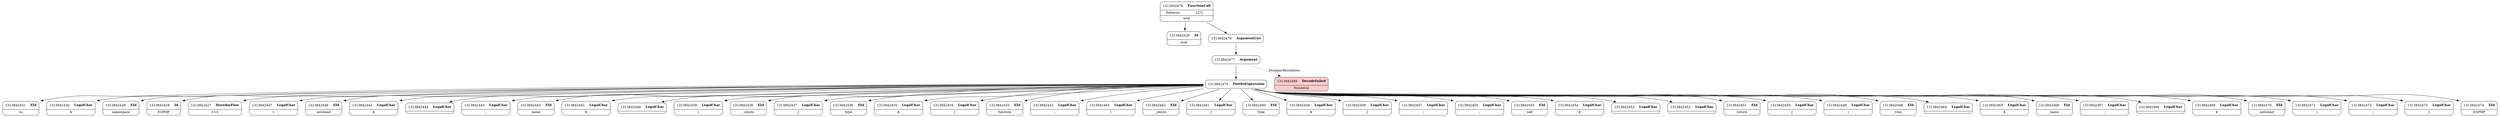 digraph ast {
node [shape=none];
1313842431 [label=<<TABLE border='1' cellspacing='0' cellpadding='10' style='rounded' ><TR><TD border='0'>1313842431</TD><TD border='0'><B>EId</B></TD></TR><HR/><TR><TD border='0' cellpadding='5' colspan='2'>ns</TD></TR></TABLE>>];
1313842430 [label=<<TABLE border='1' cellspacing='0' cellpadding='10' style='rounded' ><TR><TD border='0'>1313842430</TD><TD border='0'><B>LegalChar</B></TD></TR><HR/><TR><TD border='0' cellpadding='5' colspan='2'>$</TD></TR></TABLE>>];
1313842429 [label=<<TABLE border='1' cellspacing='0' cellpadding='10' style='rounded' ><TR><TD border='0'>1313842429</TD><TD border='0'><B>EId</B></TD></TR><HR/><TR><TD border='0' cellpadding='5' colspan='2'>namespace</TD></TR></TABLE>>];
1313842428 [label=<<TABLE border='1' cellspacing='0' cellpadding='10' style='rounded' ><TR><TD border='0'>1313842428</TD><TD border='0'><B>Id</B></TD></TR><HR/><TR><TD border='0' cellpadding='5' colspan='2'>EOPHP</TD></TR></TABLE>>];
1313842427 [label=<<TABLE border='1' cellspacing='0' cellpadding='10' style='rounded' ><TR><TD border='0'>1313842427</TD><TD border='0'><B>HeredocFlow</B></TD></TR><HR/><TR><TD border='0' cellpadding='5' colspan='2'>&lt;&lt;&lt;</TD></TR></TABLE>>];
1313842426 [label=<<TABLE border='1' cellspacing='0' cellpadding='10' style='rounded' ><TR><TD border='0'>1313842426</TD><TD border='0'><B>Id</B></TD></TR><HR/><TR><TD border='0' cellpadding='5' colspan='2'>eval</TD></TR></TABLE>>];
1313842447 [label=<<TABLE border='1' cellspacing='0' cellpadding='10' style='rounded' ><TR><TD border='0'>1313842447</TD><TD border='0'><B>LegalChar</B></TD></TR><HR/><TR><TD border='0' cellpadding='5' colspan='2'>=</TD></TR></TABLE>>];
1313842446 [label=<<TABLE border='1' cellspacing='0' cellpadding='10' style='rounded' ><TR><TD border='0'>1313842446</TD><TD border='0'><B>EId</B></TD></TR><HR/><TR><TD border='0' cellpadding='5' colspan='2'>autoload</TD></TR></TABLE>>];
1313842445 [label=<<TABLE border='1' cellspacing='0' cellpadding='10' style='rounded' ><TR><TD border='0'>1313842445</TD><TD border='0'><B>LegalChar</B></TD></TR><HR/><TR><TD border='0' cellpadding='5' colspan='2'>$</TD></TR></TABLE>>];
1313842444 [label=<<TABLE border='1' cellspacing='0' cellpadding='10' style='rounded' ><TR><TD border='0'>1313842444</TD><TD border='0'><B>LegalChar</B></TD></TR><HR/><TR><TD border='0' cellpadding='5' colspan='2'></TD></TR></TABLE>>];
1313842443 [label=<<TABLE border='1' cellspacing='0' cellpadding='10' style='rounded' ><TR><TD border='0'>1313842443</TD><TD border='0'><B>LegalChar</B></TD></TR><HR/><TR><TD border='0' cellpadding='5' colspan='2'>,</TD></TR></TABLE>>];
1313842442 [label=<<TABLE border='1' cellspacing='0' cellpadding='10' style='rounded' ><TR><TD border='0'>1313842442</TD><TD border='0'><B>EId</B></TD></TR><HR/><TR><TD border='0' cellpadding='5' colspan='2'>name</TD></TR></TABLE>>];
1313842441 [label=<<TABLE border='1' cellspacing='0' cellpadding='10' style='rounded' ><TR><TD border='0'>1313842441</TD><TD border='0'><B>LegalChar</B></TD></TR><HR/><TR><TD border='0' cellpadding='5' colspan='2'>$</TD></TR></TABLE>>];
1313842440 [label=<<TABLE border='1' cellspacing='0' cellpadding='10' style='rounded' ><TR><TD border='0'>1313842440</TD><TD border='0'><B>LegalChar</B></TD></TR><HR/><TR><TD border='0' cellpadding='5' colspan='2'></TD></TR></TABLE>>];
1313842439 [label=<<TABLE border='1' cellspacing='0' cellpadding='10' style='rounded' ><TR><TD border='0'>1313842439</TD><TD border='0'><B>LegalChar</B></TD></TR><HR/><TR><TD border='0' cellpadding='5' colspan='2'>(</TD></TR></TABLE>>];
1313842438 [label=<<TABLE border='1' cellspacing='0' cellpadding='10' style='rounded' ><TR><TD border='0'>1313842438</TD><TD border='0'><B>EId</B></TD></TR><HR/><TR><TD border='0' cellpadding='5' colspan='2'>_exists</TD></TR></TABLE>>];
1313842437 [label=<<TABLE border='1' cellspacing='0' cellpadding='10' style='rounded' ><TR><TD border='0'>1313842437</TD><TD border='0'><B>LegalChar</B></TD></TR><HR/><TR><TD border='0' cellpadding='5' colspan='2'>}</TD></TR></TABLE>>];
1313842436 [label=<<TABLE border='1' cellspacing='0' cellpadding='10' style='rounded' ><TR><TD border='0'>1313842436</TD><TD border='0'><B>EId</B></TD></TR><HR/><TR><TD border='0' cellpadding='5' colspan='2'>type</TD></TR></TABLE>>];
1313842435 [label=<<TABLE border='1' cellspacing='0' cellpadding='10' style='rounded' ><TR><TD border='0'>1313842435</TD><TD border='0'><B>LegalChar</B></TD></TR><HR/><TR><TD border='0' cellpadding='5' colspan='2'>$</TD></TR></TABLE>>];
1313842434 [label=<<TABLE border='1' cellspacing='0' cellpadding='10' style='rounded' ><TR><TD border='0'>1313842434</TD><TD border='0'><B>LegalChar</B></TD></TR><HR/><TR><TD border='0' cellpadding='5' colspan='2'>{</TD></TR></TABLE>>];
1313842433 [label=<<TABLE border='1' cellspacing='0' cellpadding='10' style='rounded' ><TR><TD border='0'>1313842433</TD><TD border='0'><B>EId</B></TD></TR><HR/><TR><TD border='0' cellpadding='5' colspan='2'>function</TD></TR></TABLE>>];
1313842432 [label=<<TABLE border='1' cellspacing='0' cellpadding='10' style='rounded' ><TR><TD border='0'>1313842432</TD><TD border='0'><B>LegalChar</B></TD></TR><HR/><TR><TD border='0' cellpadding='5' colspan='2'>;</TD></TR></TABLE>>];
1313842463 [label=<<TABLE border='1' cellspacing='0' cellpadding='10' style='rounded' ><TR><TD border='0'>1313842463</TD><TD border='0'><B>LegalChar</B></TD></TR><HR/><TR><TD border='0' cellpadding='5' colspan='2'>(</TD></TR></TABLE>>];
1313842462 [label=<<TABLE border='1' cellspacing='0' cellpadding='10' style='rounded' ><TR><TD border='0'>1313842462</TD><TD border='0'><B>EId</B></TD></TR><HR/><TR><TD border='0' cellpadding='5' colspan='2'>_exists</TD></TR></TABLE>>];
1313842461 [label=<<TABLE border='1' cellspacing='0' cellpadding='10' style='rounded' ><TR><TD border='0'>1313842461</TD><TD border='0'><B>LegalChar</B></TD></TR><HR/><TR><TD border='0' cellpadding='5' colspan='2'>}</TD></TR></TABLE>>];
1313842460 [label=<<TABLE border='1' cellspacing='0' cellpadding='10' style='rounded' ><TR><TD border='0'>1313842460</TD><TD border='0'><B>EId</B></TD></TR><HR/><TR><TD border='0' cellpadding='5' colspan='2'>type</TD></TR></TABLE>>];
1313842459 [label=<<TABLE border='1' cellspacing='0' cellpadding='10' style='rounded' ><TR><TD border='0'>1313842459</TD><TD border='0'><B>LegalChar</B></TD></TR><HR/><TR><TD border='0' cellpadding='5' colspan='2'>$</TD></TR></TABLE>>];
1313842458 [label=<<TABLE border='1' cellspacing='0' cellpadding='10' style='rounded' ><TR><TD border='0'>1313842458</TD><TD border='0'><B>LegalChar</B></TD></TR><HR/><TR><TD border='0' cellpadding='5' colspan='2'>{</TD></TR></TABLE>>];
1313842457 [label=<<TABLE border='1' cellspacing='0' cellpadding='10' style='rounded' ><TR><TD border='0'>1313842457</TD><TD border='0'><B>LegalChar</B></TD></TR><HR/><TR><TD border='0' cellpadding='5' colspan='2'>:</TD></TR></TABLE>>];
1313842456 [label=<<TABLE border='1' cellspacing='0' cellpadding='10' style='rounded' ><TR><TD border='0'>1313842456</TD><TD border='0'><B>LegalChar</B></TD></TR><HR/><TR><TD border='0' cellpadding='5' colspan='2'>:</TD></TR></TABLE>>];
1313842455 [label=<<TABLE border='1' cellspacing='0' cellpadding='10' style='rounded' ><TR><TD border='0'>1313842455</TD><TD border='0'><B>EId</B></TD></TR><HR/><TR><TD border='0' cellpadding='5' colspan='2'>self</TD></TR></TABLE>>];
1313842454 [label=<<TABLE border='1' cellspacing='0' cellpadding='10' style='rounded' ><TR><TD border='0'>1313842454</TD><TD border='0'><B>LegalChar</B></TD></TR><HR/><TR><TD border='0' cellpadding='5' colspan='2'>$</TD></TR></TABLE>>];
1313842453 [label=<<TABLE border='1' cellspacing='0' cellpadding='10' style='rounded' ><TR><TD border='0'>1313842453</TD><TD border='0'><B>LegalChar</B></TD></TR><HR/><TR><TD border='0' cellpadding='5' colspan='2'></TD></TR></TABLE>>];
1313842452 [label=<<TABLE border='1' cellspacing='0' cellpadding='10' style='rounded' ><TR><TD border='0'>1313842452</TD><TD border='0'><B>LegalChar</B></TD></TR><HR/><TR><TD border='0' cellpadding='5' colspan='2'></TD></TR></TABLE>>];
1313842451 [label=<<TABLE border='1' cellspacing='0' cellpadding='10' style='rounded' ><TR><TD border='0'>1313842451</TD><TD border='0'><B>EId</B></TD></TR><HR/><TR><TD border='0' cellpadding='5' colspan='2'>return</TD></TR></TABLE>>];
1313842450 [label=<<TABLE border='1' cellspacing='0' cellpadding='10' style='rounded' ><TR><TD border='0'>1313842450</TD><TD border='0'><B>LegalChar</B></TD></TR><HR/><TR><TD border='0' cellpadding='5' colspan='2'>{</TD></TR></TABLE>>];
1313842449 [label=<<TABLE border='1' cellspacing='0' cellpadding='10' style='rounded' ><TR><TD border='0'>1313842449</TD><TD border='0'><B>LegalChar</B></TD></TR><HR/><TR><TD border='0' cellpadding='5' colspan='2'>)</TD></TR></TABLE>>];
1313842448 [label=<<TABLE border='1' cellspacing='0' cellpadding='10' style='rounded' ><TR><TD border='0'>1313842448</TD><TD border='0'><B>EId</B></TD></TR><HR/><TR><TD border='0' cellpadding='5' colspan='2'>true</TD></TR></TABLE>>];
1313842478 [label=<<TABLE border='1' cellspacing='0' cellpadding='10' style='rounded' ><TR><TD border='0'>1313842478</TD><TD border='0'><B>FunctionCall</B></TD></TR><HR/><TR><TD border='0' cellpadding='5'>Patterns</TD><TD border='0' cellpadding='5'>[27]</TD></TR><HR/><TR><TD border='0' cellpadding='5' colspan='2'>eval</TD></TR></TABLE>>];
1313842478 -> 1313842426 [weight=2];
1313842478 -> 1313842476 [weight=2];
1313842477 [label=<<TABLE border='1' cellspacing='0' cellpadding='10' style='rounded' ><TR><TD border='0'>1313842477</TD><TD border='0'><B>Argument</B></TD></TR></TABLE>>];
1313842477 -> 1313842475 [weight=2];
1313842477 -> 1313842489 [style=dotted,label=DynamicResolution];
1313842476 [label=<<TABLE border='1' cellspacing='0' cellpadding='10' style='rounded' ><TR><TD border='0'>1313842476</TD><TD border='0'><B>ArgumentList</B></TD></TR></TABLE>>];
1313842476 -> 1313842477 [weight=2];
1313842475 [label=<<TABLE border='1' cellspacing='0' cellpadding='10' style='rounded' ><TR><TD border='0'>1313842475</TD><TD border='0'><B>PostfixExpression</B></TD></TR></TABLE>>];
1313842475 -> 1313842427 [weight=2];
1313842475 -> 1313842428 [weight=2];
1313842475 -> 1313842429 [weight=2];
1313842475 -> 1313842430 [weight=2];
1313842475 -> 1313842431 [weight=2];
1313842475 -> 1313842432 [weight=2];
1313842475 -> 1313842433 [weight=2];
1313842475 -> 1313842434 [weight=2];
1313842475 -> 1313842435 [weight=2];
1313842475 -> 1313842436 [weight=2];
1313842475 -> 1313842437 [weight=2];
1313842475 -> 1313842438 [weight=2];
1313842475 -> 1313842439 [weight=2];
1313842475 -> 1313842440 [weight=2];
1313842475 -> 1313842441 [weight=2];
1313842475 -> 1313842442 [weight=2];
1313842475 -> 1313842443 [weight=2];
1313842475 -> 1313842444 [weight=2];
1313842475 -> 1313842445 [weight=2];
1313842475 -> 1313842446 [weight=2];
1313842475 -> 1313842447 [weight=2];
1313842475 -> 1313842448 [weight=2];
1313842475 -> 1313842449 [weight=2];
1313842475 -> 1313842450 [weight=2];
1313842475 -> 1313842451 [weight=2];
1313842475 -> 1313842452 [weight=2];
1313842475 -> 1313842453 [weight=2];
1313842475 -> 1313842454 [weight=2];
1313842475 -> 1313842455 [weight=2];
1313842475 -> 1313842456 [weight=2];
1313842475 -> 1313842457 [weight=2];
1313842475 -> 1313842458 [weight=2];
1313842475 -> 1313842459 [weight=2];
1313842475 -> 1313842460 [weight=2];
1313842475 -> 1313842461 [weight=2];
1313842475 -> 1313842462 [weight=2];
1313842475 -> 1313842463 [weight=2];
1313842475 -> 1313842464 [weight=2];
1313842475 -> 1313842465 [weight=2];
1313842475 -> 1313842466 [weight=2];
1313842475 -> 1313842467 [weight=2];
1313842475 -> 1313842468 [weight=2];
1313842475 -> 1313842469 [weight=2];
1313842475 -> 1313842470 [weight=2];
1313842475 -> 1313842471 [weight=2];
1313842475 -> 1313842472 [weight=2];
1313842475 -> 1313842473 [weight=2];
1313842475 -> 1313842474 [weight=2];
1313842474 [label=<<TABLE border='1' cellspacing='0' cellpadding='10' style='rounded' ><TR><TD border='0'>1313842474</TD><TD border='0'><B>EId</B></TD></TR><HR/><TR><TD border='0' cellpadding='5' colspan='2'>EOPHP</TD></TR></TABLE>>];
1313842473 [label=<<TABLE border='1' cellspacing='0' cellpadding='10' style='rounded' ><TR><TD border='0'>1313842473</TD><TD border='0'><B>LegalChar</B></TD></TR><HR/><TR><TD border='0' cellpadding='5' colspan='2'>}</TD></TR></TABLE>>];
1313842472 [label=<<TABLE border='1' cellspacing='0' cellpadding='10' style='rounded' ><TR><TD border='0'>1313842472</TD><TD border='0'><B>LegalChar</B></TD></TR><HR/><TR><TD border='0' cellpadding='5' colspan='2'>;</TD></TR></TABLE>>];
1313842471 [label=<<TABLE border='1' cellspacing='0' cellpadding='10' style='rounded' ><TR><TD border='0'>1313842471</TD><TD border='0'><B>LegalChar</B></TD></TR><HR/><TR><TD border='0' cellpadding='5' colspan='2'>)</TD></TR></TABLE>>];
1313842470 [label=<<TABLE border='1' cellspacing='0' cellpadding='10' style='rounded' ><TR><TD border='0'>1313842470</TD><TD border='0'><B>EId</B></TD></TR><HR/><TR><TD border='0' cellpadding='5' colspan='2'>autoload</TD></TR></TABLE>>];
1313842469 [label=<<TABLE border='1' cellspacing='0' cellpadding='10' style='rounded' ><TR><TD border='0'>1313842469</TD><TD border='0'><B>LegalChar</B></TD></TR><HR/><TR><TD border='0' cellpadding='5' colspan='2'>$</TD></TR></TABLE>>];
1313842468 [label=<<TABLE border='1' cellspacing='0' cellpadding='10' style='rounded' ><TR><TD border='0'>1313842468</TD><TD border='0'><B>LegalChar</B></TD></TR><HR/><TR><TD border='0' cellpadding='5' colspan='2'></TD></TR></TABLE>>];
1313842467 [label=<<TABLE border='1' cellspacing='0' cellpadding='10' style='rounded' ><TR><TD border='0'>1313842467</TD><TD border='0'><B>LegalChar</B></TD></TR><HR/><TR><TD border='0' cellpadding='5' colspan='2'>,</TD></TR></TABLE>>];
1313842466 [label=<<TABLE border='1' cellspacing='0' cellpadding='10' style='rounded' ><TR><TD border='0'>1313842466</TD><TD border='0'><B>EId</B></TD></TR><HR/><TR><TD border='0' cellpadding='5' colspan='2'>name</TD></TR></TABLE>>];
1313842465 [label=<<TABLE border='1' cellspacing='0' cellpadding='10' style='rounded' ><TR><TD border='0'>1313842465</TD><TD border='0'><B>LegalChar</B></TD></TR><HR/><TR><TD border='0' cellpadding='5' colspan='2'>$</TD></TR></TABLE>>];
1313842464 [label=<<TABLE border='1' cellspacing='0' cellpadding='10' style='rounded' ><TR><TD border='0'>1313842464</TD><TD border='0'><B>LegalChar</B></TD></TR><HR/><TR><TD border='0' cellpadding='5' colspan='2'></TD></TR></TABLE>>];
1313842489 [label=<<TABLE border='1' cellspacing='0' cellpadding='10' style='rounded' bgcolor='#FFCCCC' ><TR><TD border='0'>1313842489</TD><TD border='0'><B>DecodeFailed</B></TD></TR><HR/><TR><TD border='0' cellpadding='5' colspan='2'>NoLiteral</TD></TR></TABLE>>];
}
